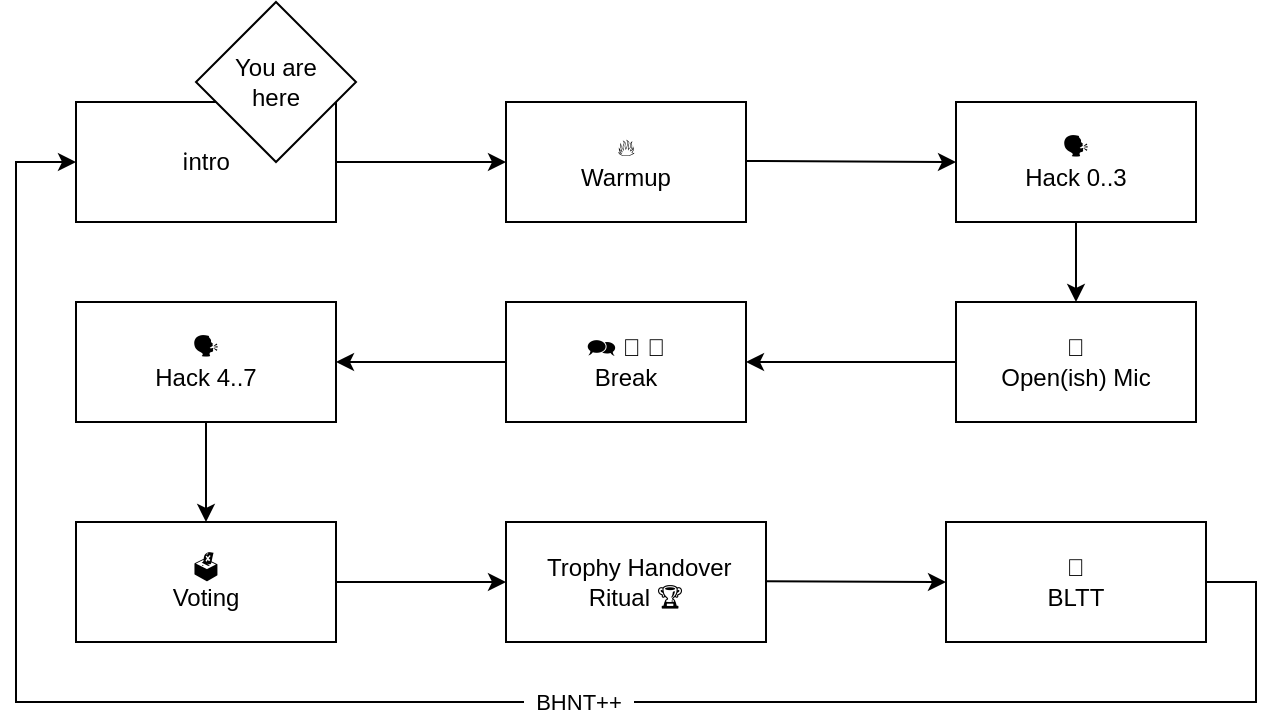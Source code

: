 <mxfile version="28.2.8">
  <diagram name="Page-1" id="oLho_GyT66cktcUPx0cA">
    <mxGraphModel dx="1425" dy="821" grid="1" gridSize="10" guides="1" tooltips="1" connect="1" arrows="1" fold="1" page="1" pageScale="1" pageWidth="850" pageHeight="1100" math="0" shadow="0">
      <root>
        <mxCell id="0" />
        <mxCell id="1" parent="0" />
        <mxCell id="bZCz6x34Suw0sgDJHS5u-1" value="ℹ️ntro" style="rounded=0;whiteSpace=wrap;html=1;" vertex="1" parent="1">
          <mxGeometry x="90" y="60" width="130" height="60" as="geometry" />
        </mxCell>
        <mxCell id="bZCz6x34Suw0sgDJHS5u-3" value="&lt;div&gt;🔥&lt;br&gt;&lt;/div&gt;Warmup" style="rounded=0;whiteSpace=wrap;html=1;" vertex="1" parent="1">
          <mxGeometry x="305" y="60" width="120" height="60" as="geometry" />
        </mxCell>
        <mxCell id="bZCz6x34Suw0sgDJHS5u-6" value="" style="endArrow=classic;html=1;rounded=0;exitX=1;exitY=0.5;exitDx=0;exitDy=0;entryX=0;entryY=0.5;entryDx=0;entryDy=0;" edge="1" parent="1" source="bZCz6x34Suw0sgDJHS5u-1" target="bZCz6x34Suw0sgDJHS5u-3">
          <mxGeometry width="50" height="50" relative="1" as="geometry">
            <mxPoint x="400" y="150" as="sourcePoint" />
            <mxPoint x="450" y="100" as="targetPoint" />
          </mxGeometry>
        </mxCell>
        <mxCell id="bZCz6x34Suw0sgDJHS5u-7" value="&lt;div&gt;🗣️&lt;br&gt;&lt;/div&gt;Hack 0..3" style="rounded=0;whiteSpace=wrap;html=1;" vertex="1" parent="1">
          <mxGeometry x="530" y="60" width="120" height="60" as="geometry" />
        </mxCell>
        <mxCell id="bZCz6x34Suw0sgDJHS5u-8" value="" style="endArrow=classic;html=1;rounded=0;exitX=1;exitY=0.5;exitDx=0;exitDy=0;" edge="1" parent="1">
          <mxGeometry width="50" height="50" relative="1" as="geometry">
            <mxPoint x="425" y="89.5" as="sourcePoint" />
            <mxPoint x="530" y="90" as="targetPoint" />
          </mxGeometry>
        </mxCell>
        <mxCell id="bZCz6x34Suw0sgDJHS5u-9" value="&lt;div&gt;🎤&lt;br&gt;&lt;/div&gt;Open(ish) Mic" style="rounded=0;whiteSpace=wrap;html=1;" vertex="1" parent="1">
          <mxGeometry x="530" y="160" width="120" height="60" as="geometry" />
        </mxCell>
        <mxCell id="bZCz6x34Suw0sgDJHS5u-10" value="&lt;div&gt;🗪&amp;nbsp;🚽&amp;nbsp;🚰&lt;br&gt;&lt;/div&gt;Break" style="rounded=0;whiteSpace=wrap;html=1;" vertex="1" parent="1">
          <mxGeometry x="305" y="160" width="120" height="60" as="geometry" />
        </mxCell>
        <mxCell id="bZCz6x34Suw0sgDJHS5u-11" value="" style="endArrow=classic;html=1;rounded=0;entryX=0.5;entryY=0;entryDx=0;entryDy=0;exitX=0.5;exitY=1;exitDx=0;exitDy=0;" edge="1" parent="1" source="bZCz6x34Suw0sgDJHS5u-7" target="bZCz6x34Suw0sgDJHS5u-9">
          <mxGeometry width="50" height="50" relative="1" as="geometry">
            <mxPoint x="590" y="130" as="sourcePoint" />
            <mxPoint x="450" y="100" as="targetPoint" />
          </mxGeometry>
        </mxCell>
        <mxCell id="bZCz6x34Suw0sgDJHS5u-13" value="&lt;div&gt;🗣️&lt;br&gt;&lt;/div&gt;Hack 4..7" style="rounded=0;whiteSpace=wrap;html=1;" vertex="1" parent="1">
          <mxGeometry x="90" y="160" width="130" height="60" as="geometry" />
        </mxCell>
        <mxCell id="bZCz6x34Suw0sgDJHS5u-17" value="" style="rhombus;whiteSpace=wrap;html=1;" vertex="1" parent="1">
          <mxGeometry x="150" y="10" width="80" height="80" as="geometry" />
        </mxCell>
        <mxCell id="bZCz6x34Suw0sgDJHS5u-18" value="You are here" style="text;html=1;whiteSpace=wrap;strokeColor=none;fillColor=none;align=center;verticalAlign=middle;rounded=0;" vertex="1" parent="1">
          <mxGeometry x="160" y="35" width="60" height="30" as="geometry" />
        </mxCell>
        <mxCell id="bZCz6x34Suw0sgDJHS5u-19" value="" style="endArrow=classic;html=1;rounded=0;exitX=0;exitY=0.5;exitDx=0;exitDy=0;entryX=1;entryY=0.5;entryDx=0;entryDy=0;" edge="1" parent="1" source="bZCz6x34Suw0sgDJHS5u-9" target="bZCz6x34Suw0sgDJHS5u-10">
          <mxGeometry width="50" height="50" relative="1" as="geometry">
            <mxPoint x="322.5" y="290" as="sourcePoint" />
            <mxPoint x="407.5" y="290" as="targetPoint" />
          </mxGeometry>
        </mxCell>
        <mxCell id="bZCz6x34Suw0sgDJHS5u-20" value="" style="endArrow=classic;html=1;rounded=0;exitX=0;exitY=0.5;exitDx=0;exitDy=0;entryX=1;entryY=0.5;entryDx=0;entryDy=0;" edge="1" parent="1" source="bZCz6x34Suw0sgDJHS5u-10" target="bZCz6x34Suw0sgDJHS5u-13">
          <mxGeometry width="50" height="50" relative="1" as="geometry">
            <mxPoint x="300" y="240" as="sourcePoint" />
            <mxPoint x="385" y="240" as="targetPoint" />
          </mxGeometry>
        </mxCell>
        <mxCell id="bZCz6x34Suw0sgDJHS5u-21" value="&lt;div&gt;🗳️&lt;br&gt;&lt;/div&gt;Voting" style="rounded=0;whiteSpace=wrap;html=1;" vertex="1" parent="1">
          <mxGeometry x="90" y="270" width="130" height="60" as="geometry" />
        </mxCell>
        <mxCell id="bZCz6x34Suw0sgDJHS5u-22" value="&amp;nbsp;Trophy Handover&lt;br&gt;&lt;div&gt;&lt;span style=&quot;background-color: transparent; color: light-dark(rgb(0, 0, 0), rgb(255, 255, 255));&quot;&gt;Ritual&amp;nbsp;&lt;/span&gt;🏆&lt;br&gt;&lt;/div&gt;" style="rounded=0;whiteSpace=wrap;html=1;" vertex="1" parent="1">
          <mxGeometry x="305" y="270" width="130" height="60" as="geometry" />
        </mxCell>
        <mxCell id="bZCz6x34Suw0sgDJHS5u-23" value="" style="endArrow=classic;html=1;rounded=0;entryX=0.5;entryY=0;entryDx=0;entryDy=0;exitX=0.5;exitY=1;exitDx=0;exitDy=0;" edge="1" parent="1" source="bZCz6x34Suw0sgDJHS5u-13" target="bZCz6x34Suw0sgDJHS5u-21">
          <mxGeometry width="50" height="50" relative="1" as="geometry">
            <mxPoint x="150" y="230" as="sourcePoint" />
            <mxPoint x="180" y="260" as="targetPoint" />
          </mxGeometry>
        </mxCell>
        <mxCell id="bZCz6x34Suw0sgDJHS5u-24" value="" style="endArrow=classic;html=1;rounded=0;entryX=0;entryY=0.5;entryDx=0;entryDy=0;exitX=1;exitY=0.5;exitDx=0;exitDy=0;" edge="1" parent="1" source="bZCz6x34Suw0sgDJHS5u-21" target="bZCz6x34Suw0sgDJHS5u-22">
          <mxGeometry width="50" height="50" relative="1" as="geometry">
            <mxPoint x="230" y="360" as="sourcePoint" />
            <mxPoint x="230" y="400" as="targetPoint" />
          </mxGeometry>
        </mxCell>
        <mxCell id="bZCz6x34Suw0sgDJHS5u-26" value="&lt;div&gt;🏓&lt;br&gt;&lt;/div&gt;BLTT" style="rounded=0;whiteSpace=wrap;html=1;" vertex="1" parent="1">
          <mxGeometry x="525" y="270" width="130" height="60" as="geometry" />
        </mxCell>
        <mxCell id="bZCz6x34Suw0sgDJHS5u-28" value="" style="endArrow=classic;html=1;rounded=0;entryX=0;entryY=0.5;entryDx=0;entryDy=0;exitX=1;exitY=0.5;exitDx=0;exitDy=0;" edge="1" parent="1" target="bZCz6x34Suw0sgDJHS5u-26">
          <mxGeometry width="50" height="50" relative="1" as="geometry">
            <mxPoint x="435" y="299.66" as="sourcePoint" />
            <mxPoint x="520" y="299.66" as="targetPoint" />
          </mxGeometry>
        </mxCell>
        <mxCell id="bZCz6x34Suw0sgDJHS5u-29" value="" style="endArrow=classic;html=1;rounded=0;exitX=1;exitY=0.5;exitDx=0;exitDy=0;entryX=0;entryY=0.5;entryDx=0;entryDy=0;" edge="1" parent="1" source="bZCz6x34Suw0sgDJHS5u-26" target="bZCz6x34Suw0sgDJHS5u-1">
          <mxGeometry width="50" height="50" relative="1" as="geometry">
            <mxPoint x="650" y="310" as="sourcePoint" />
            <mxPoint x="40" y="90" as="targetPoint" />
            <Array as="points">
              <mxPoint x="680" y="300" />
              <mxPoint x="680" y="360" />
              <mxPoint x="60" y="360" />
              <mxPoint x="60" y="90" />
            </Array>
          </mxGeometry>
        </mxCell>
        <mxCell id="bZCz6x34Suw0sgDJHS5u-32" value="&amp;nbsp; BHNT++&amp;nbsp;&amp;nbsp;" style="edgeLabel;html=1;align=center;verticalAlign=middle;resizable=0;points=[];" vertex="1" connectable="0" parent="bZCz6x34Suw0sgDJHS5u-29">
          <mxGeometry x="-0.156" relative="1" as="geometry">
            <mxPoint as="offset" />
          </mxGeometry>
        </mxCell>
      </root>
    </mxGraphModel>
  </diagram>
</mxfile>
